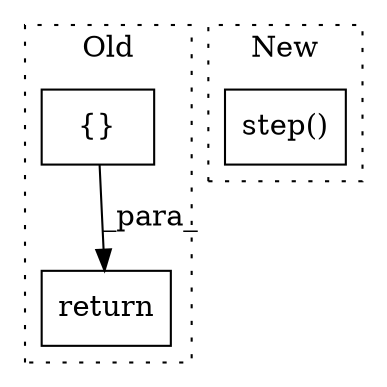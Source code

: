digraph G {
subgraph cluster0 {
1 [label="{}" a="95" s="6472,6570" l="14,10" shape="box"];
3 [label="return" a="93" s="6465" l="7" shape="box"];
label = "Old";
style="dotted";
}
subgraph cluster1 {
2 [label="step()" a="75" s="5784" l="19" shape="box"];
label = "New";
style="dotted";
}
1 -> 3 [label="_para_"];
}